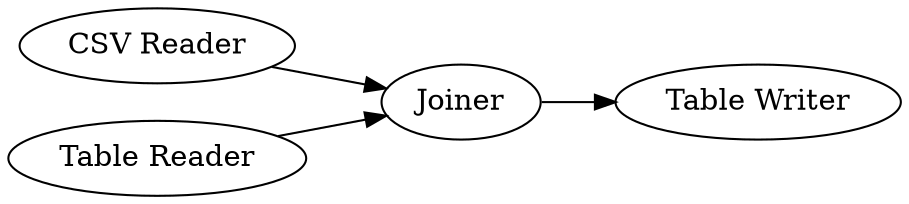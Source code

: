 digraph {
	2 -> 3
	3 -> 4
	1 -> 3
	1 [label="Table Reader"]
	4 [label="Table Writer"]
	3 [label=Joiner]
	2 [label="CSV Reader"]
	rankdir=LR
}
